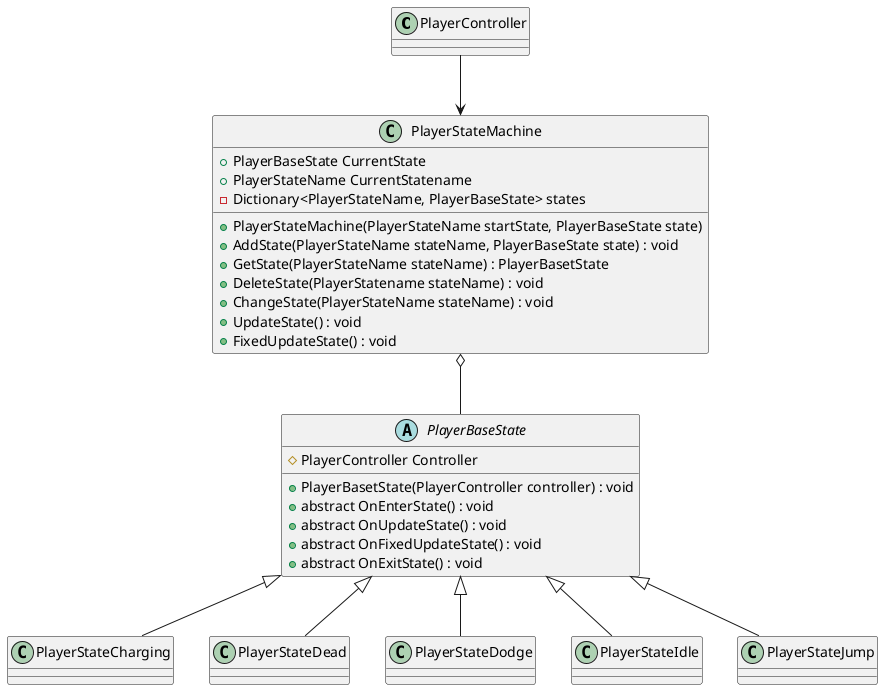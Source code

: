 @startuml

PlayerController --> PlayerStateMachine

class PlayerStateMachine
{
    +PlayerBaseState CurrentState
    +PlayerStateName CurrentStatename
    -Dictionary<PlayerStateName, PlayerBaseState> states

    +PlayerStateMachine(PlayerStateName startState, PlayerBaseState state)
    +AddState(PlayerStateName stateName, PlayerBaseState state) : void
    +GetState(PlayerStateName stateName) : PlayerBasetState
    +DeleteState(PlayerStatename stateName) : void
    +ChangeState(PlayerStateName stateName) : void
    +UpdateState() : void
    +FixedUpdateState() : void
}

PlayerStateMachine o-- PlayerBaseState
'PlayerStateMachine o- PlayerBaseState
abstract class PlayerBaseState
{
    #PlayerController Controller
    +PlayerBasetState(PlayerController controller) : void
    +abstract OnEnterState() : void
    +abstract OnUpdateState() : void
    +abstract OnFixedUpdateState() : void
    +abstract OnExitState() : void
}


PlayerBaseState <|-- PlayerStateCharging
PlayerBaseState <|-- PlayerStateDead
PlayerBaseState <|-- PlayerStateDodge
PlayerBaseState <|-- PlayerStateIdle
PlayerBaseState <|-- PlayerStateJump



@enduml
